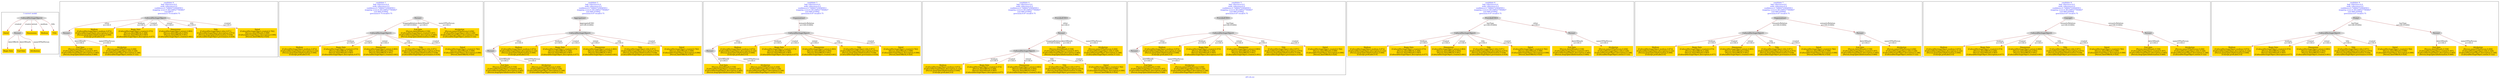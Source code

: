 digraph n0 {
fontcolor="blue"
remincross="true"
label="s01-cb.csv"
subgraph cluster_0 {
label="1-correct model"
n2[style="filled",color="white",fillcolor="lightgray",label="CulturalHeritageObject2"];
n3[shape="plaintext",style="filled",fillcolor="gold",label="Dated"];
n4[style="filled",color="white",fillcolor="lightgray",label="Person1"];
n5[shape="plaintext",style="filled",fillcolor="gold",label="Dimensions"];
n6[shape="plaintext",style="filled",fillcolor="gold",label="Medium"];
n7[shape="plaintext",style="filled",fillcolor="gold",label="Title"];
n8[shape="plaintext",style="filled",fillcolor="gold",label="Begin Date"];
n9[shape="plaintext",style="filled",fillcolor="gold",label="End Date"];
n10[shape="plaintext",style="filled",fillcolor="gold",label="Attribution"];
}
subgraph cluster_1 {
label="candidate 0\nlink coherence:0.0\nnode coherence:0.0\nconfidence:0.7266027259585911\nmapping score:0.3612485277004827\ncost:800.0\n-precision:0.75-recall:0.75"
n12[style="filled",color="white",fillcolor="lightgray",label="CulturalHeritageObject1"];
n13[style="filled",color="white",fillcolor="lightgray",label="Person1"];
n14[shape="plaintext",style="filled",fillcolor="gold",label="End Date\n[Person,dateOfDeath,0.539]\n[CulturalHeritageObject,created,0.307]\n[CulturalHeritageObject,description,0.085]\n[Person,biographicalInformation,0.069]"];
n15[shape="plaintext",style="filled",fillcolor="gold",label="Medium\n[CulturalHeritageObject,medium,0.872]\n[CulturalHeritageObject,description,0.122]\n[Person,biographicalInformation,0.006]\n[Concept,prefLabel,0.0]"];
n16[shape="plaintext",style="filled",fillcolor="gold",label="Begin Date\n[CulturalHeritageObject,created,0.573]\n[Person,dateOfBirth,0.268]\n[Person,dateOfDeath,0.083]\n[CulturalHeritageObject,description,0.077]"];
n17[shape="plaintext",style="filled",fillcolor="gold",label="Attribution\n[Person,nameOfThePerson,0.456]\n[CulturalHeritageObject,title,0.226]\n[CulturalHeritageObject,description,0.196]\n[CulturalHeritageObject,extent,0.122]"];
n18[shape="plaintext",style="filled",fillcolor="gold",label="Dimensions\n[CulturalHeritageObject,extent,0.993]\n[Person,dateOfDeath,0.005]\n[Person,dateOfBirth,0.001]\n[CulturalHeritageObject,created,0.001]"];
n19[shape="plaintext",style="filled",fillcolor="gold",label="Title\n[CulturalHeritageObject,title,0.871]\n[CulturalHeritageObject,description,0.073]\n[Person,biographicalInformation,0.038]\n[CulturalHeritageObject,provenance,0.019]"];
n20[shape="plaintext",style="filled",fillcolor="gold",label="Dated\n[CulturalHeritageObject,created,0.782]\n[Person,dateOfDeath,0.098]\n[CulturalHeritageObject,description,0.096]\n[Person,dateOfBirth,0.024]"];
}
subgraph cluster_2 {
label="candidate 1\nlink coherence:0.0\nnode coherence:0.0\nconfidence:0.7266027259585911\nmapping score:0.3612485277004827\ncost:800.010002\n-precision:0.75-recall:0.75"
n22[style="filled",color="white",fillcolor="lightgray",label="Person1"];
n23[style="filled",color="white",fillcolor="lightgray",label="CulturalHeritageObject1"];
n24[shape="plaintext",style="filled",fillcolor="gold",label="End Date\n[Person,dateOfDeath,0.539]\n[CulturalHeritageObject,created,0.307]\n[CulturalHeritageObject,description,0.085]\n[Person,biographicalInformation,0.069]"];
n25[shape="plaintext",style="filled",fillcolor="gold",label="Medium\n[CulturalHeritageObject,medium,0.872]\n[CulturalHeritageObject,description,0.122]\n[Person,biographicalInformation,0.006]\n[Concept,prefLabel,0.0]"];
n26[shape="plaintext",style="filled",fillcolor="gold",label="Begin Date\n[CulturalHeritageObject,created,0.573]\n[Person,dateOfBirth,0.268]\n[Person,dateOfDeath,0.083]\n[CulturalHeritageObject,description,0.077]"];
n27[shape="plaintext",style="filled",fillcolor="gold",label="Attribution\n[Person,nameOfThePerson,0.456]\n[CulturalHeritageObject,title,0.226]\n[CulturalHeritageObject,description,0.196]\n[CulturalHeritageObject,extent,0.122]"];
n28[shape="plaintext",style="filled",fillcolor="gold",label="Dimensions\n[CulturalHeritageObject,extent,0.993]\n[Person,dateOfDeath,0.005]\n[Person,dateOfBirth,0.001]\n[CulturalHeritageObject,created,0.001]"];
n29[shape="plaintext",style="filled",fillcolor="gold",label="Title\n[CulturalHeritageObject,title,0.871]\n[CulturalHeritageObject,description,0.073]\n[Person,biographicalInformation,0.038]\n[CulturalHeritageObject,provenance,0.019]"];
n30[shape="plaintext",style="filled",fillcolor="gold",label="Dated\n[CulturalHeritageObject,created,0.782]\n[Person,dateOfDeath,0.098]\n[CulturalHeritageObject,description,0.096]\n[Person,dateOfBirth,0.024]"];
}
subgraph cluster_3 {
label="candidate 2\nlink coherence:0.0\nnode coherence:0.0\nconfidence:0.7266027259585911\nmapping score:0.3612485277004827\ncost:900.010002\n-precision:0.67-recall:0.75"
n32[style="filled",color="white",fillcolor="lightgray",label="CulturalHeritageObject1"];
n33[style="filled",color="white",fillcolor="lightgray",label="Person1"];
n34[style="filled",color="white",fillcolor="lightgray",label="Aggregation1"];
n35[shape="plaintext",style="filled",fillcolor="gold",label="End Date\n[Person,dateOfDeath,0.539]\n[CulturalHeritageObject,created,0.307]\n[CulturalHeritageObject,description,0.085]\n[Person,biographicalInformation,0.069]"];
n36[shape="plaintext",style="filled",fillcolor="gold",label="Medium\n[CulturalHeritageObject,medium,0.872]\n[CulturalHeritageObject,description,0.122]\n[Person,biographicalInformation,0.006]\n[Concept,prefLabel,0.0]"];
n37[shape="plaintext",style="filled",fillcolor="gold",label="Begin Date\n[CulturalHeritageObject,created,0.573]\n[Person,dateOfBirth,0.268]\n[Person,dateOfDeath,0.083]\n[CulturalHeritageObject,description,0.077]"];
n38[shape="plaintext",style="filled",fillcolor="gold",label="Attribution\n[Person,nameOfThePerson,0.456]\n[CulturalHeritageObject,title,0.226]\n[CulturalHeritageObject,description,0.196]\n[CulturalHeritageObject,extent,0.122]"];
n39[shape="plaintext",style="filled",fillcolor="gold",label="Dimensions\n[CulturalHeritageObject,extent,0.993]\n[Person,dateOfDeath,0.005]\n[Person,dateOfBirth,0.001]\n[CulturalHeritageObject,created,0.001]"];
n40[shape="plaintext",style="filled",fillcolor="gold",label="Title\n[CulturalHeritageObject,title,0.871]\n[CulturalHeritageObject,description,0.073]\n[Person,biographicalInformation,0.038]\n[CulturalHeritageObject,provenance,0.019]"];
n41[shape="plaintext",style="filled",fillcolor="gold",label="Dated\n[CulturalHeritageObject,created,0.782]\n[Person,dateOfDeath,0.098]\n[CulturalHeritageObject,description,0.096]\n[Person,dateOfBirth,0.024]"];
}
subgraph cluster_4 {
label="candidate 3\nlink coherence:0.0\nnode coherence:0.0\nconfidence:0.7266027259585911\nmapping score:0.3612485277004827\ncost:900.010002\n-precision:0.67-recall:0.75"
n43[style="filled",color="white",fillcolor="lightgray",label="CulturalHeritageObject1"];
n44[style="filled",color="white",fillcolor="lightgray",label="Person1"];
n45[style="filled",color="white",fillcolor="lightgray",label="Organization1"];
n46[shape="plaintext",style="filled",fillcolor="gold",label="End Date\n[Person,dateOfDeath,0.539]\n[CulturalHeritageObject,created,0.307]\n[CulturalHeritageObject,description,0.085]\n[Person,biographicalInformation,0.069]"];
n47[shape="plaintext",style="filled",fillcolor="gold",label="Medium\n[CulturalHeritageObject,medium,0.872]\n[CulturalHeritageObject,description,0.122]\n[Person,biographicalInformation,0.006]\n[Concept,prefLabel,0.0]"];
n48[shape="plaintext",style="filled",fillcolor="gold",label="Begin Date\n[CulturalHeritageObject,created,0.573]\n[Person,dateOfBirth,0.268]\n[Person,dateOfDeath,0.083]\n[CulturalHeritageObject,description,0.077]"];
n49[shape="plaintext",style="filled",fillcolor="gold",label="Attribution\n[Person,nameOfThePerson,0.456]\n[CulturalHeritageObject,title,0.226]\n[CulturalHeritageObject,description,0.196]\n[CulturalHeritageObject,extent,0.122]"];
n50[shape="plaintext",style="filled",fillcolor="gold",label="Dimensions\n[CulturalHeritageObject,extent,0.993]\n[Person,dateOfDeath,0.005]\n[Person,dateOfBirth,0.001]\n[CulturalHeritageObject,created,0.001]"];
n51[shape="plaintext",style="filled",fillcolor="gold",label="Title\n[CulturalHeritageObject,title,0.871]\n[CulturalHeritageObject,description,0.073]\n[Person,biographicalInformation,0.038]\n[CulturalHeritageObject,provenance,0.019]"];
n52[shape="plaintext",style="filled",fillcolor="gold",label="Dated\n[CulturalHeritageObject,created,0.782]\n[Person,dateOfDeath,0.098]\n[CulturalHeritageObject,description,0.096]\n[Person,dateOfBirth,0.024]"];
}
subgraph cluster_5 {
label="candidate 4\nlink coherence:0.0\nnode coherence:0.0\nconfidence:0.7266027259585911\nmapping score:0.3612485277004827\ncost:900.010002\n-precision:0.67-recall:0.75"
n54[style="filled",color="white",fillcolor="lightgray",label="Person1"];
n55[style="filled",color="white",fillcolor="lightgray",label="CulturalHeritageObject1"];
n56[style="filled",color="white",fillcolor="lightgray",label="ProvidedCHO1"];
n57[shape="plaintext",style="filled",fillcolor="gold",label="End Date\n[Person,dateOfDeath,0.539]\n[CulturalHeritageObject,created,0.307]\n[CulturalHeritageObject,description,0.085]\n[Person,biographicalInformation,0.069]"];
n58[shape="plaintext",style="filled",fillcolor="gold",label="Medium\n[CulturalHeritageObject,medium,0.872]\n[CulturalHeritageObject,description,0.122]\n[Person,biographicalInformation,0.006]\n[Concept,prefLabel,0.0]"];
n59[shape="plaintext",style="filled",fillcolor="gold",label="Begin Date\n[CulturalHeritageObject,created,0.573]\n[Person,dateOfBirth,0.268]\n[Person,dateOfDeath,0.083]\n[CulturalHeritageObject,description,0.077]"];
n60[shape="plaintext",style="filled",fillcolor="gold",label="Attribution\n[Person,nameOfThePerson,0.456]\n[CulturalHeritageObject,title,0.226]\n[CulturalHeritageObject,description,0.196]\n[CulturalHeritageObject,extent,0.122]"];
n61[shape="plaintext",style="filled",fillcolor="gold",label="Dimensions\n[CulturalHeritageObject,extent,0.993]\n[Person,dateOfDeath,0.005]\n[Person,dateOfBirth,0.001]\n[CulturalHeritageObject,created,0.001]"];
n62[shape="plaintext",style="filled",fillcolor="gold",label="Title\n[CulturalHeritageObject,title,0.871]\n[CulturalHeritageObject,description,0.073]\n[Person,biographicalInformation,0.038]\n[CulturalHeritageObject,provenance,0.019]"];
n63[shape="plaintext",style="filled",fillcolor="gold",label="Dated\n[CulturalHeritageObject,created,0.782]\n[Person,dateOfDeath,0.098]\n[CulturalHeritageObject,description,0.096]\n[Person,dateOfBirth,0.024]"];
}
subgraph cluster_6 {
label="candidate 5\nlink coherence:0.0\nnode coherence:0.0\nconfidence:0.7266027259585911\nmapping score:0.3612485277004827\ncost:900.010002\n-precision:0.67-recall:0.75"
n65[style="filled",color="white",fillcolor="lightgray",label="CulturalHeritageObject1"];
n66[style="filled",color="white",fillcolor="lightgray",label="Person1"];
n67[style="filled",color="white",fillcolor="lightgray",label="ProvidedCHO1"];
n68[shape="plaintext",style="filled",fillcolor="gold",label="End Date\n[Person,dateOfDeath,0.539]\n[CulturalHeritageObject,created,0.307]\n[CulturalHeritageObject,description,0.085]\n[Person,biographicalInformation,0.069]"];
n69[shape="plaintext",style="filled",fillcolor="gold",label="Medium\n[CulturalHeritageObject,medium,0.872]\n[CulturalHeritageObject,description,0.122]\n[Person,biographicalInformation,0.006]\n[Concept,prefLabel,0.0]"];
n70[shape="plaintext",style="filled",fillcolor="gold",label="Begin Date\n[CulturalHeritageObject,created,0.573]\n[Person,dateOfBirth,0.268]\n[Person,dateOfDeath,0.083]\n[CulturalHeritageObject,description,0.077]"];
n71[shape="plaintext",style="filled",fillcolor="gold",label="Attribution\n[Person,nameOfThePerson,0.456]\n[CulturalHeritageObject,title,0.226]\n[CulturalHeritageObject,description,0.196]\n[CulturalHeritageObject,extent,0.122]"];
n72[shape="plaintext",style="filled",fillcolor="gold",label="Dimensions\n[CulturalHeritageObject,extent,0.993]\n[Person,dateOfDeath,0.005]\n[Person,dateOfBirth,0.001]\n[CulturalHeritageObject,created,0.001]"];
n73[shape="plaintext",style="filled",fillcolor="gold",label="Title\n[CulturalHeritageObject,title,0.871]\n[CulturalHeritageObject,description,0.073]\n[Person,biographicalInformation,0.038]\n[CulturalHeritageObject,provenance,0.019]"];
n74[shape="plaintext",style="filled",fillcolor="gold",label="Dated\n[CulturalHeritageObject,created,0.782]\n[Person,dateOfDeath,0.098]\n[CulturalHeritageObject,description,0.096]\n[Person,dateOfBirth,0.024]"];
}
subgraph cluster_7 {
label="candidate 6\nlink coherence:0.0\nnode coherence:0.0\nconfidence:0.7266027259585911\nmapping score:0.3612485277004827\ncost:900.010002\n-precision:0.67-recall:0.75"
n76[style="filled",color="white",fillcolor="lightgray",label="ProvidedCHO1"];
n77[style="filled",color="white",fillcolor="lightgray",label="CulturalHeritageObject1"];
n78[style="filled",color="white",fillcolor="lightgray",label="Person1"];
n79[shape="plaintext",style="filled",fillcolor="gold",label="End Date\n[Person,dateOfDeath,0.539]\n[CulturalHeritageObject,created,0.307]\n[CulturalHeritageObject,description,0.085]\n[Person,biographicalInformation,0.069]"];
n80[shape="plaintext",style="filled",fillcolor="gold",label="Medium\n[CulturalHeritageObject,medium,0.872]\n[CulturalHeritageObject,description,0.122]\n[Person,biographicalInformation,0.006]\n[Concept,prefLabel,0.0]"];
n81[shape="plaintext",style="filled",fillcolor="gold",label="Begin Date\n[CulturalHeritageObject,created,0.573]\n[Person,dateOfBirth,0.268]\n[Person,dateOfDeath,0.083]\n[CulturalHeritageObject,description,0.077]"];
n82[shape="plaintext",style="filled",fillcolor="gold",label="Attribution\n[Person,nameOfThePerson,0.456]\n[CulturalHeritageObject,title,0.226]\n[CulturalHeritageObject,description,0.196]\n[CulturalHeritageObject,extent,0.122]"];
n83[shape="plaintext",style="filled",fillcolor="gold",label="Dimensions\n[CulturalHeritageObject,extent,0.993]\n[Person,dateOfDeath,0.005]\n[Person,dateOfBirth,0.001]\n[CulturalHeritageObject,created,0.001]"];
n84[shape="plaintext",style="filled",fillcolor="gold",label="Title\n[CulturalHeritageObject,title,0.871]\n[CulturalHeritageObject,description,0.073]\n[Person,biographicalInformation,0.038]\n[CulturalHeritageObject,provenance,0.019]"];
n85[shape="plaintext",style="filled",fillcolor="gold",label="Dated\n[CulturalHeritageObject,created,0.782]\n[Person,dateOfDeath,0.098]\n[CulturalHeritageObject,description,0.096]\n[Person,dateOfBirth,0.024]"];
}
subgraph cluster_8 {
label="candidate 7\nlink coherence:0.0\nnode coherence:0.0\nconfidence:0.7266027259585911\nmapping score:0.3612485277004827\ncost:900.020004\n-precision:0.67-recall:0.75"
n87[style="filled",color="white",fillcolor="lightgray",label="Organization1"];
n88[style="filled",color="white",fillcolor="lightgray",label="CulturalHeritageObject1"];
n89[style="filled",color="white",fillcolor="lightgray",label="Person1"];
n90[shape="plaintext",style="filled",fillcolor="gold",label="End Date\n[Person,dateOfDeath,0.539]\n[CulturalHeritageObject,created,0.307]\n[CulturalHeritageObject,description,0.085]\n[Person,biographicalInformation,0.069]"];
n91[shape="plaintext",style="filled",fillcolor="gold",label="Medium\n[CulturalHeritageObject,medium,0.872]\n[CulturalHeritageObject,description,0.122]\n[Person,biographicalInformation,0.006]\n[Concept,prefLabel,0.0]"];
n92[shape="plaintext",style="filled",fillcolor="gold",label="Begin Date\n[CulturalHeritageObject,created,0.573]\n[Person,dateOfBirth,0.268]\n[Person,dateOfDeath,0.083]\n[CulturalHeritageObject,description,0.077]"];
n93[shape="plaintext",style="filled",fillcolor="gold",label="Attribution\n[Person,nameOfThePerson,0.456]\n[CulturalHeritageObject,title,0.226]\n[CulturalHeritageObject,description,0.196]\n[CulturalHeritageObject,extent,0.122]"];
n94[shape="plaintext",style="filled",fillcolor="gold",label="Dimensions\n[CulturalHeritageObject,extent,0.993]\n[Person,dateOfDeath,0.005]\n[Person,dateOfBirth,0.001]\n[CulturalHeritageObject,created,0.001]"];
n95[shape="plaintext",style="filled",fillcolor="gold",label="Title\n[CulturalHeritageObject,title,0.871]\n[CulturalHeritageObject,description,0.073]\n[Person,biographicalInformation,0.038]\n[CulturalHeritageObject,provenance,0.019]"];
n96[shape="plaintext",style="filled",fillcolor="gold",label="Dated\n[CulturalHeritageObject,created,0.782]\n[Person,dateOfDeath,0.098]\n[CulturalHeritageObject,description,0.096]\n[Person,dateOfBirth,0.024]"];
}
subgraph cluster_9 {
label="candidate 8\nlink coherence:0.0\nnode coherence:0.0\nconfidence:0.7266027259585911\nmapping score:0.3612485277004827\ncost:900.020004\n-precision:0.67-recall:0.75"
n98[style="filled",color="white",fillcolor="lightgray",label="Concept1"];
n99[style="filled",color="white",fillcolor="lightgray",label="CulturalHeritageObject1"];
n100[style="filled",color="white",fillcolor="lightgray",label="Person1"];
n101[shape="plaintext",style="filled",fillcolor="gold",label="End Date\n[Person,dateOfDeath,0.539]\n[CulturalHeritageObject,created,0.307]\n[CulturalHeritageObject,description,0.085]\n[Person,biographicalInformation,0.069]"];
n102[shape="plaintext",style="filled",fillcolor="gold",label="Medium\n[CulturalHeritageObject,medium,0.872]\n[CulturalHeritageObject,description,0.122]\n[Person,biographicalInformation,0.006]\n[Concept,prefLabel,0.0]"];
n103[shape="plaintext",style="filled",fillcolor="gold",label="Begin Date\n[CulturalHeritageObject,created,0.573]\n[Person,dateOfBirth,0.268]\n[Person,dateOfDeath,0.083]\n[CulturalHeritageObject,description,0.077]"];
n104[shape="plaintext",style="filled",fillcolor="gold",label="Attribution\n[Person,nameOfThePerson,0.456]\n[CulturalHeritageObject,title,0.226]\n[CulturalHeritageObject,description,0.196]\n[CulturalHeritageObject,extent,0.122]"];
n105[shape="plaintext",style="filled",fillcolor="gold",label="Dimensions\n[CulturalHeritageObject,extent,0.993]\n[Person,dateOfDeath,0.005]\n[Person,dateOfBirth,0.001]\n[CulturalHeritageObject,created,0.001]"];
n106[shape="plaintext",style="filled",fillcolor="gold",label="Title\n[CulturalHeritageObject,title,0.871]\n[CulturalHeritageObject,description,0.073]\n[Person,biographicalInformation,0.038]\n[CulturalHeritageObject,provenance,0.019]"];
n107[shape="plaintext",style="filled",fillcolor="gold",label="Dated\n[CulturalHeritageObject,created,0.782]\n[Person,dateOfDeath,0.098]\n[CulturalHeritageObject,description,0.096]\n[Person,dateOfBirth,0.024]"];
}
subgraph cluster_10 {
label="candidate 9\nlink coherence:0.0\nnode coherence:0.0\nconfidence:0.7266027259585911\nmapping score:0.3612485277004827\ncost:900.020004\n-precision:0.67-recall:0.75"
n109[style="filled",color="white",fillcolor="lightgray",label="Proxy1"];
n110[style="filled",color="white",fillcolor="lightgray",label="CulturalHeritageObject1"];
n111[style="filled",color="white",fillcolor="lightgray",label="Person1"];
n112[shape="plaintext",style="filled",fillcolor="gold",label="End Date\n[Person,dateOfDeath,0.539]\n[CulturalHeritageObject,created,0.307]\n[CulturalHeritageObject,description,0.085]\n[Person,biographicalInformation,0.069]"];
n113[shape="plaintext",style="filled",fillcolor="gold",label="Medium\n[CulturalHeritageObject,medium,0.872]\n[CulturalHeritageObject,description,0.122]\n[Person,biographicalInformation,0.006]\n[Concept,prefLabel,0.0]"];
n114[shape="plaintext",style="filled",fillcolor="gold",label="Begin Date\n[CulturalHeritageObject,created,0.573]\n[Person,dateOfBirth,0.268]\n[Person,dateOfDeath,0.083]\n[CulturalHeritageObject,description,0.077]"];
n115[shape="plaintext",style="filled",fillcolor="gold",label="Attribution\n[Person,nameOfThePerson,0.456]\n[CulturalHeritageObject,title,0.226]\n[CulturalHeritageObject,description,0.196]\n[CulturalHeritageObject,extent,0.122]"];
n116[shape="plaintext",style="filled",fillcolor="gold",label="Dimensions\n[CulturalHeritageObject,extent,0.993]\n[Person,dateOfDeath,0.005]\n[Person,dateOfBirth,0.001]\n[CulturalHeritageObject,created,0.001]"];
n117[shape="plaintext",style="filled",fillcolor="gold",label="Title\n[CulturalHeritageObject,title,0.871]\n[CulturalHeritageObject,description,0.073]\n[Person,biographicalInformation,0.038]\n[CulturalHeritageObject,provenance,0.019]"];
n118[shape="plaintext",style="filled",fillcolor="gold",label="Dated\n[CulturalHeritageObject,created,0.782]\n[Person,dateOfDeath,0.098]\n[CulturalHeritageObject,description,0.096]\n[Person,dateOfBirth,0.024]"];
}
n2 -> n3[color="brown",fontcolor="black",label="created"]
n2 -> n4[color="brown",fontcolor="black",label="creator"]
n2 -> n5[color="brown",fontcolor="black",label="extent"]
n2 -> n6[color="brown",fontcolor="black",label="medium"]
n2 -> n7[color="brown",fontcolor="black",label="title"]
n4 -> n8[color="brown",fontcolor="black",label="dateOfBirth"]
n4 -> n9[color="brown",fontcolor="black",label="dateOfDeath"]
n4 -> n10[color="brown",fontcolor="black",label="nameOfThePerson"]
n12 -> n13[color="brown",fontcolor="black",label="sitter\nw=100.0"]
n13 -> n14[color="brown",fontcolor="black",label="dateOfDeath\nw=100.0"]
n12 -> n15[color="brown",fontcolor="black",label="medium\nw=100.0"]
n12 -> n16[color="brown",fontcolor="black",label="created\nw=100.0"]
n13 -> n17[color="brown",fontcolor="black",label="nameOfThePerson\nw=100.0"]
n12 -> n18[color="brown",fontcolor="black",label="extent\nw=100.0"]
n12 -> n19[color="brown",fontcolor="black",label="title\nw=100.0"]
n12 -> n20[color="brown",fontcolor="black",label="created\nw=100.0"]
n22 -> n23[color="brown",fontcolor="black",label="mappingRelation\nw=100.010002"]
n22 -> n24[color="brown",fontcolor="black",label="dateOfDeath\nw=100.0"]
n23 -> n25[color="brown",fontcolor="black",label="medium\nw=100.0"]
n23 -> n26[color="brown",fontcolor="black",label="created\nw=100.0"]
n22 -> n27[color="brown",fontcolor="black",label="nameOfThePerson\nw=100.0"]
n23 -> n28[color="brown",fontcolor="black",label="extent\nw=100.0"]
n23 -> n29[color="brown",fontcolor="black",label="title\nw=100.0"]
n23 -> n30[color="brown",fontcolor="black",label="created\nw=100.0"]
n32 -> n33[color="brown",fontcolor="black",label="sitter\nw=100.0"]
n34 -> n32[color="brown",fontcolor="black",label="aggregatedCHO\nw=100.010002"]
n33 -> n35[color="brown",fontcolor="black",label="dateOfDeath\nw=100.0"]
n32 -> n36[color="brown",fontcolor="black",label="medium\nw=100.0"]
n32 -> n37[color="brown",fontcolor="black",label="created\nw=100.0"]
n33 -> n38[color="brown",fontcolor="black",label="nameOfThePerson\nw=100.0"]
n32 -> n39[color="brown",fontcolor="black",label="extent\nw=100.0"]
n32 -> n40[color="brown",fontcolor="black",label="title\nw=100.0"]
n32 -> n41[color="brown",fontcolor="black",label="created\nw=100.0"]
n43 -> n44[color="brown",fontcolor="black",label="sitter\nw=100.0"]
n45 -> n43[color="brown",fontcolor="black",label="semanticRelation\nw=100.010002"]
n44 -> n46[color="brown",fontcolor="black",label="dateOfDeath\nw=100.0"]
n43 -> n47[color="brown",fontcolor="black",label="medium\nw=100.0"]
n43 -> n48[color="brown",fontcolor="black",label="created\nw=100.0"]
n44 -> n49[color="brown",fontcolor="black",label="nameOfThePerson\nw=100.0"]
n43 -> n50[color="brown",fontcolor="black",label="extent\nw=100.0"]
n43 -> n51[color="brown",fontcolor="black",label="title\nw=100.0"]
n43 -> n52[color="brown",fontcolor="black",label="created\nw=100.0"]
n54 -> n55[color="brown",fontcolor="black",label="mappingRelation\nw=100.010002"]
n56 -> n54[color="brown",fontcolor="black",label="sitter\nw=100.0"]
n54 -> n57[color="brown",fontcolor="black",label="dateOfDeath\nw=100.0"]
n55 -> n58[color="brown",fontcolor="black",label="medium\nw=100.0"]
n55 -> n59[color="brown",fontcolor="black",label="created\nw=100.0"]
n54 -> n60[color="brown",fontcolor="black",label="nameOfThePerson\nw=100.0"]
n55 -> n61[color="brown",fontcolor="black",label="extent\nw=100.0"]
n55 -> n62[color="brown",fontcolor="black",label="title\nw=100.0"]
n55 -> n63[color="brown",fontcolor="black",label="created\nw=100.0"]
n65 -> n66[color="brown",fontcolor="black",label="sitter\nw=100.0"]
n67 -> n65[color="brown",fontcolor="black",label="hasType\nw=100.010002"]
n66 -> n68[color="brown",fontcolor="black",label="dateOfDeath\nw=100.0"]
n65 -> n69[color="brown",fontcolor="black",label="medium\nw=100.0"]
n65 -> n70[color="brown",fontcolor="black",label="created\nw=100.0"]
n66 -> n71[color="brown",fontcolor="black",label="nameOfThePerson\nw=100.0"]
n65 -> n72[color="brown",fontcolor="black",label="extent\nw=100.0"]
n65 -> n73[color="brown",fontcolor="black",label="title\nw=100.0"]
n65 -> n74[color="brown",fontcolor="black",label="created\nw=100.0"]
n76 -> n77[color="brown",fontcolor="black",label="hasType\nw=100.010002"]
n76 -> n78[color="brown",fontcolor="black",label="sitter\nw=100.0"]
n78 -> n79[color="brown",fontcolor="black",label="dateOfDeath\nw=100.0"]
n77 -> n80[color="brown",fontcolor="black",label="medium\nw=100.0"]
n77 -> n81[color="brown",fontcolor="black",label="created\nw=100.0"]
n78 -> n82[color="brown",fontcolor="black",label="nameOfThePerson\nw=100.0"]
n77 -> n83[color="brown",fontcolor="black",label="extent\nw=100.0"]
n77 -> n84[color="brown",fontcolor="black",label="title\nw=100.0"]
n77 -> n85[color="brown",fontcolor="black",label="created\nw=100.0"]
n87 -> n88[color="brown",fontcolor="black",label="semanticRelation\nw=100.010002"]
n87 -> n89[color="brown",fontcolor="black",label="semanticRelation\nw=100.010002"]
n89 -> n90[color="brown",fontcolor="black",label="dateOfDeath\nw=100.0"]
n88 -> n91[color="brown",fontcolor="black",label="medium\nw=100.0"]
n88 -> n92[color="brown",fontcolor="black",label="created\nw=100.0"]
n89 -> n93[color="brown",fontcolor="black",label="nameOfThePerson\nw=100.0"]
n88 -> n94[color="brown",fontcolor="black",label="extent\nw=100.0"]
n88 -> n95[color="brown",fontcolor="black",label="title\nw=100.0"]
n88 -> n96[color="brown",fontcolor="black",label="created\nw=100.0"]
n98 -> n99[color="brown",fontcolor="black",label="semanticRelation\nw=100.010002"]
n98 -> n100[color="brown",fontcolor="black",label="semanticRelation\nw=100.010002"]
n100 -> n101[color="brown",fontcolor="black",label="dateOfDeath\nw=100.0"]
n99 -> n102[color="brown",fontcolor="black",label="medium\nw=100.0"]
n99 -> n103[color="brown",fontcolor="black",label="created\nw=100.0"]
n100 -> n104[color="brown",fontcolor="black",label="nameOfThePerson\nw=100.0"]
n99 -> n105[color="brown",fontcolor="black",label="extent\nw=100.0"]
n99 -> n106[color="brown",fontcolor="black",label="title\nw=100.0"]
n99 -> n107[color="brown",fontcolor="black",label="created\nw=100.0"]
n109 -> n110[color="brown",fontcolor="black",label="hasType\nw=100.010002"]
n109 -> n111[color="brown",fontcolor="black",label="hasType\nw=100.010002"]
n111 -> n112[color="brown",fontcolor="black",label="dateOfDeath\nw=100.0"]
n110 -> n113[color="brown",fontcolor="black",label="medium\nw=100.0"]
n110 -> n114[color="brown",fontcolor="black",label="created\nw=100.0"]
n111 -> n115[color="brown",fontcolor="black",label="nameOfThePerson\nw=100.0"]
n110 -> n116[color="brown",fontcolor="black",label="extent\nw=100.0"]
n110 -> n117[color="brown",fontcolor="black",label="title\nw=100.0"]
n110 -> n118[color="brown",fontcolor="black",label="created\nw=100.0"]
}
